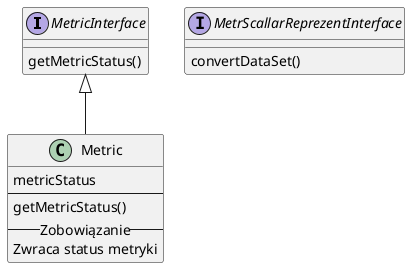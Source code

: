 @startuml

interface MetricInterface {
    getMetricStatus()
}

class Metric {
    metricStatus
--
    getMetricStatus()
-- Zobowiązanie --
Zwraca status metryki
}

Metric -up-|> MetricInterface

interface MetrScallarReprezentInterface {
convertDataSet()
}

@enduml
